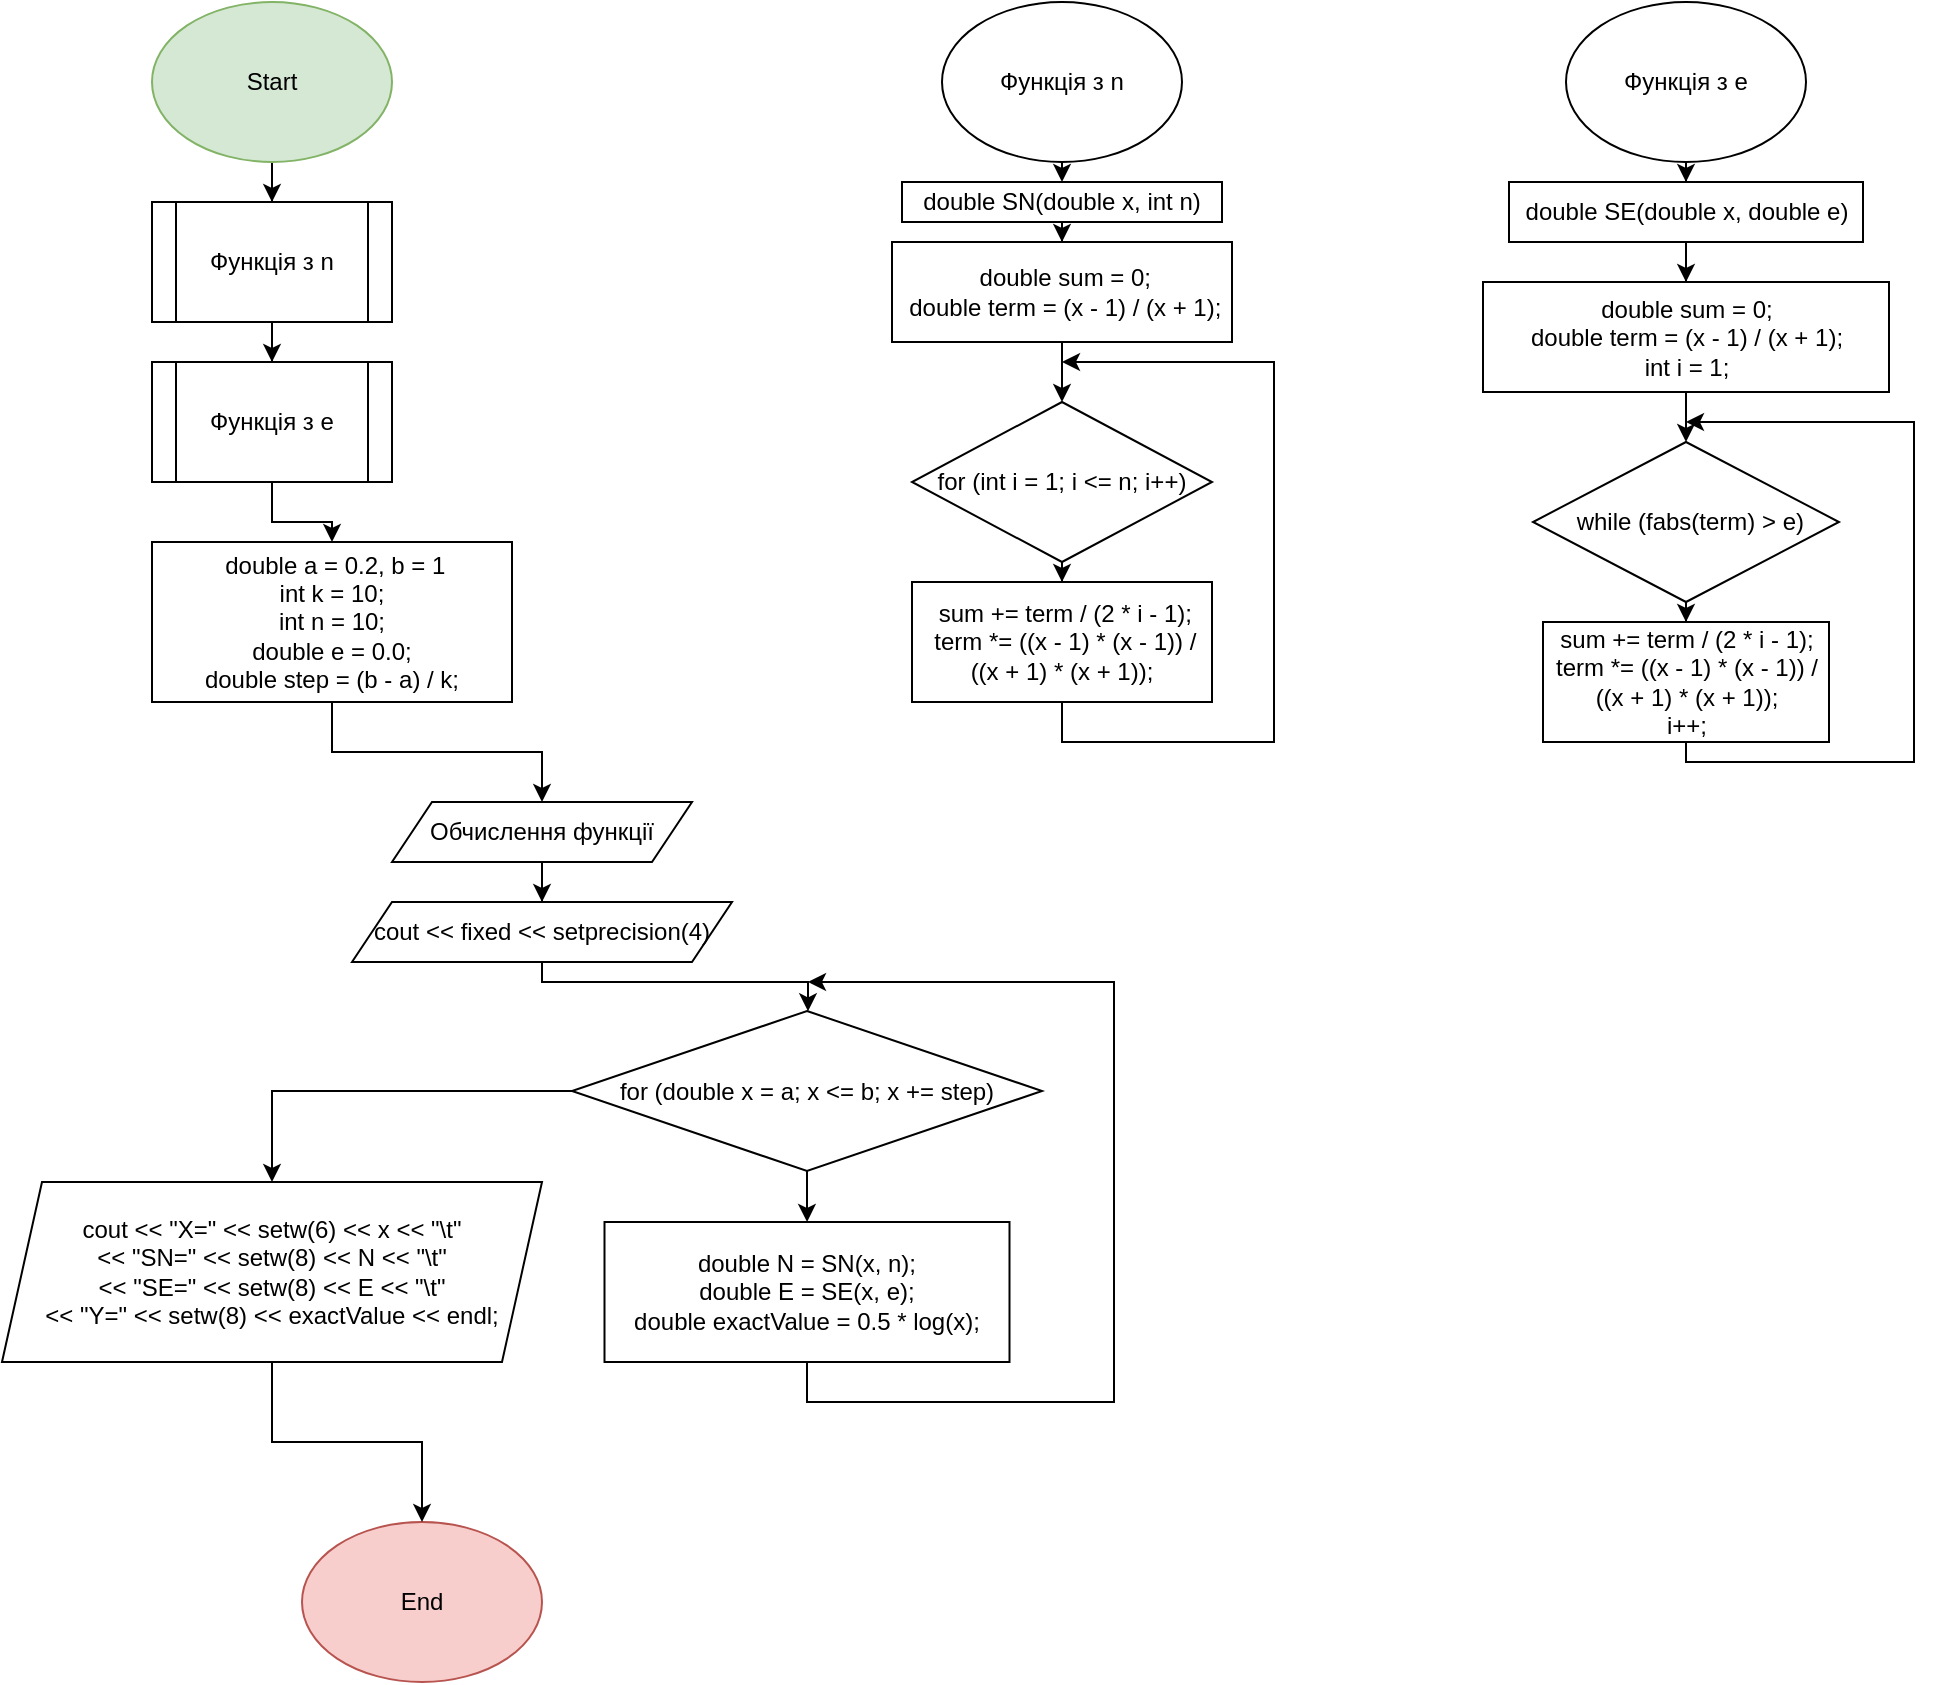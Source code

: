 <mxfile version="24.8.4">
  <diagram name="Страница — 1" id="s-Jh-jquGEub2cP8r44p">
    <mxGraphModel dx="2876" dy="1054" grid="0" gridSize="10" guides="1" tooltips="1" connect="1" arrows="1" fold="1" page="1" pageScale="1" pageWidth="827" pageHeight="1169" math="0" shadow="0">
      <root>
        <mxCell id="0" />
        <mxCell id="1" parent="0" />
        <mxCell id="2Jp_2XMDZToTsp9jalSi-3" value="" style="edgeStyle=orthogonalEdgeStyle;rounded=0;orthogonalLoop=1;jettySize=auto;html=1;" parent="1" source="2Jp_2XMDZToTsp9jalSi-1" target="2Jp_2XMDZToTsp9jalSi-2" edge="1">
          <mxGeometry relative="1" as="geometry" />
        </mxCell>
        <mxCell id="2Jp_2XMDZToTsp9jalSi-1" value="Start" style="ellipse;whiteSpace=wrap;html=1;fillColor=#d5e8d4;strokeColor=#82b366;" parent="1" vertex="1">
          <mxGeometry width="120" height="80" as="geometry" />
        </mxCell>
        <mxCell id="2Jp_2XMDZToTsp9jalSi-5" value="" style="edgeStyle=orthogonalEdgeStyle;rounded=0;orthogonalLoop=1;jettySize=auto;html=1;" parent="1" source="2Jp_2XMDZToTsp9jalSi-2" target="2Jp_2XMDZToTsp9jalSi-4" edge="1">
          <mxGeometry relative="1" as="geometry" />
        </mxCell>
        <mxCell id="2Jp_2XMDZToTsp9jalSi-2" value="Функція з n" style="shape=process;whiteSpace=wrap;html=1;backgroundOutline=1;" parent="1" vertex="1">
          <mxGeometry y="100" width="120" height="60" as="geometry" />
        </mxCell>
        <mxCell id="2Jp_2XMDZToTsp9jalSi-7" value="" style="edgeStyle=orthogonalEdgeStyle;rounded=0;orthogonalLoop=1;jettySize=auto;html=1;" parent="1" source="2Jp_2XMDZToTsp9jalSi-4" target="2Jp_2XMDZToTsp9jalSi-6" edge="1">
          <mxGeometry relative="1" as="geometry" />
        </mxCell>
        <mxCell id="2Jp_2XMDZToTsp9jalSi-4" value="Функція з e" style="shape=process;whiteSpace=wrap;html=1;backgroundOutline=1;" parent="1" vertex="1">
          <mxGeometry y="180" width="120" height="60" as="geometry" />
        </mxCell>
        <mxCell id="2Jp_2XMDZToTsp9jalSi-9" value="" style="edgeStyle=orthogonalEdgeStyle;rounded=0;orthogonalLoop=1;jettySize=auto;html=1;entryX=0.5;entryY=0;entryDx=0;entryDy=0;" parent="1" source="2Jp_2XMDZToTsp9jalSi-6" target="4Lt2NXuOOJUbZpbpZh6w-1" edge="1">
          <mxGeometry relative="1" as="geometry">
            <mxPoint x="180" y="390" as="targetPoint" />
          </mxGeometry>
        </mxCell>
        <mxCell id="2Jp_2XMDZToTsp9jalSi-6" value="&lt;div&gt;&amp;nbsp;double a = 0.2, b = 1&lt;/div&gt;&lt;div&gt;&lt;span style=&quot;background-color: initial;&quot;&gt;int k = 10;&lt;/span&gt;&lt;/div&gt;&lt;div&gt;&lt;span style=&quot;background-color: initial;&quot;&gt;int n = 10;&lt;/span&gt;&lt;/div&gt;&lt;div&gt;&lt;span style=&quot;background-color: initial;&quot;&gt;double e = 0.0;&lt;/span&gt;&lt;/div&gt;&lt;div&gt;&lt;span style=&quot;background-color: initial;&quot;&gt;double step = (b - a) / k;&lt;/span&gt;&lt;/div&gt;" style="whiteSpace=wrap;html=1;" parent="1" vertex="1">
          <mxGeometry y="270" width="180" height="80" as="geometry" />
        </mxCell>
        <mxCell id="2Jp_2XMDZToTsp9jalSi-18" value="End" style="ellipse;whiteSpace=wrap;html=1;fillColor=#f8cecc;strokeColor=#b85450;" parent="1" vertex="1">
          <mxGeometry x="75" y="760" width="120" height="80" as="geometry" />
        </mxCell>
        <mxCell id="2Jp_2XMDZToTsp9jalSi-22" style="edgeStyle=orthogonalEdgeStyle;rounded=0;orthogonalLoop=1;jettySize=auto;html=1;exitX=0.5;exitY=1;exitDx=0;exitDy=0;entryX=0.5;entryY=0;entryDx=0;entryDy=0;" parent="1" source="2Jp_2XMDZToTsp9jalSi-20" target="2Jp_2XMDZToTsp9jalSi-21" edge="1">
          <mxGeometry relative="1" as="geometry" />
        </mxCell>
        <mxCell id="2Jp_2XMDZToTsp9jalSi-20" value="Функція з n" style="ellipse;whiteSpace=wrap;html=1;" parent="1" vertex="1">
          <mxGeometry x="395" width="120" height="80" as="geometry" />
        </mxCell>
        <mxCell id="2Jp_2XMDZToTsp9jalSi-24" value="" style="edgeStyle=orthogonalEdgeStyle;rounded=0;orthogonalLoop=1;jettySize=auto;html=1;" parent="1" source="2Jp_2XMDZToTsp9jalSi-21" target="2Jp_2XMDZToTsp9jalSi-23" edge="1">
          <mxGeometry relative="1" as="geometry" />
        </mxCell>
        <mxCell id="2Jp_2XMDZToTsp9jalSi-21" value="double SN(double x, int n)" style="rounded=0;whiteSpace=wrap;html=1;" parent="1" vertex="1">
          <mxGeometry x="375" y="90" width="160" height="20" as="geometry" />
        </mxCell>
        <mxCell id="2Jp_2XMDZToTsp9jalSi-26" value="" style="edgeStyle=orthogonalEdgeStyle;rounded=0;orthogonalLoop=1;jettySize=auto;html=1;" parent="1" source="2Jp_2XMDZToTsp9jalSi-23" target="2Jp_2XMDZToTsp9jalSi-25" edge="1">
          <mxGeometry relative="1" as="geometry" />
        </mxCell>
        <mxCell id="2Jp_2XMDZToTsp9jalSi-23" value="&lt;div&gt;&amp;nbsp;double sum = 0;&lt;/div&gt;&lt;div&gt;&amp;nbsp;double term = (x - 1) / (x + 1);&lt;/div&gt;" style="whiteSpace=wrap;html=1;rounded=0;" parent="1" vertex="1">
          <mxGeometry x="370" y="120" width="170" height="50" as="geometry" />
        </mxCell>
        <mxCell id="2Jp_2XMDZToTsp9jalSi-28" value="" style="edgeStyle=orthogonalEdgeStyle;rounded=0;orthogonalLoop=1;jettySize=auto;html=1;" parent="1" source="2Jp_2XMDZToTsp9jalSi-25" target="2Jp_2XMDZToTsp9jalSi-27" edge="1">
          <mxGeometry relative="1" as="geometry" />
        </mxCell>
        <mxCell id="2Jp_2XMDZToTsp9jalSi-25" value="for (int i = 1; i &amp;lt;= n; i++)" style="rhombus;whiteSpace=wrap;html=1;" parent="1" vertex="1">
          <mxGeometry x="380" y="200" width="150" height="80" as="geometry" />
        </mxCell>
        <mxCell id="2Jp_2XMDZToTsp9jalSi-46" style="edgeStyle=orthogonalEdgeStyle;rounded=0;orthogonalLoop=1;jettySize=auto;html=1;exitX=0.5;exitY=1;exitDx=0;exitDy=0;" parent="1" source="2Jp_2XMDZToTsp9jalSi-27" edge="1">
          <mxGeometry relative="1" as="geometry">
            <mxPoint x="455" y="180" as="targetPoint" />
            <Array as="points">
              <mxPoint x="455" y="370" />
              <mxPoint x="561" y="370" />
              <mxPoint x="561" y="180" />
            </Array>
          </mxGeometry>
        </mxCell>
        <mxCell id="2Jp_2XMDZToTsp9jalSi-27" value="&lt;div&gt;&amp;nbsp;sum += term / (2 * i - 1);&lt;/div&gt;&lt;div&gt;&amp;nbsp;term *= ((x - 1) * (x - 1)) / ((x + 1) * (x + 1));&lt;/div&gt;" style="whiteSpace=wrap;html=1;" parent="1" vertex="1">
          <mxGeometry x="380" y="290" width="150" height="60" as="geometry" />
        </mxCell>
        <mxCell id="2Jp_2XMDZToTsp9jalSi-37" value="" style="edgeStyle=orthogonalEdgeStyle;rounded=0;orthogonalLoop=1;jettySize=auto;html=1;" parent="1" source="2Jp_2XMDZToTsp9jalSi-30" target="2Jp_2XMDZToTsp9jalSi-36" edge="1">
          <mxGeometry relative="1" as="geometry" />
        </mxCell>
        <mxCell id="2Jp_2XMDZToTsp9jalSi-30" value="Функція з e" style="ellipse;whiteSpace=wrap;html=1;" parent="1" vertex="1">
          <mxGeometry x="707" width="120" height="80" as="geometry" />
        </mxCell>
        <mxCell id="2Jp_2XMDZToTsp9jalSi-39" value="" style="edgeStyle=orthogonalEdgeStyle;rounded=0;orthogonalLoop=1;jettySize=auto;html=1;" parent="1" source="2Jp_2XMDZToTsp9jalSi-36" target="2Jp_2XMDZToTsp9jalSi-38" edge="1">
          <mxGeometry relative="1" as="geometry" />
        </mxCell>
        <mxCell id="2Jp_2XMDZToTsp9jalSi-36" value="double SE(double x, double e)" style="whiteSpace=wrap;html=1;" parent="1" vertex="1">
          <mxGeometry x="678.5" y="90" width="177" height="30" as="geometry" />
        </mxCell>
        <mxCell id="2Jp_2XMDZToTsp9jalSi-41" value="" style="edgeStyle=orthogonalEdgeStyle;rounded=0;orthogonalLoop=1;jettySize=auto;html=1;" parent="1" source="2Jp_2XMDZToTsp9jalSi-38" target="2Jp_2XMDZToTsp9jalSi-40" edge="1">
          <mxGeometry relative="1" as="geometry" />
        </mxCell>
        <mxCell id="2Jp_2XMDZToTsp9jalSi-38" value="&lt;div&gt;double sum = 0;&lt;/div&gt;&lt;div&gt;double term = (x - 1) / (x + 1);&lt;/div&gt;&lt;div&gt;int i = 1;&lt;/div&gt;" style="whiteSpace=wrap;html=1;" parent="1" vertex="1">
          <mxGeometry x="665.5" y="140" width="203" height="55" as="geometry" />
        </mxCell>
        <mxCell id="2Jp_2XMDZToTsp9jalSi-45" value="" style="edgeStyle=orthogonalEdgeStyle;rounded=0;orthogonalLoop=1;jettySize=auto;html=1;" parent="1" source="2Jp_2XMDZToTsp9jalSi-40" target="2Jp_2XMDZToTsp9jalSi-44" edge="1">
          <mxGeometry relative="1" as="geometry" />
        </mxCell>
        <mxCell id="2Jp_2XMDZToTsp9jalSi-40" value="&amp;nbsp;while (fabs(term) &amp;gt; e)" style="rhombus;whiteSpace=wrap;html=1;" parent="1" vertex="1">
          <mxGeometry x="690.5" y="220" width="153" height="80" as="geometry" />
        </mxCell>
        <mxCell id="2Jp_2XMDZToTsp9jalSi-47" style="edgeStyle=orthogonalEdgeStyle;rounded=0;orthogonalLoop=1;jettySize=auto;html=1;exitX=0.5;exitY=1;exitDx=0;exitDy=0;" parent="1" source="2Jp_2XMDZToTsp9jalSi-44" edge="1">
          <mxGeometry relative="1" as="geometry">
            <mxPoint x="767" y="210" as="targetPoint" />
            <Array as="points">
              <mxPoint x="767" y="380" />
              <mxPoint x="881" y="380" />
              <mxPoint x="881" y="210" />
              <mxPoint x="770" y="210" />
            </Array>
          </mxGeometry>
        </mxCell>
        <mxCell id="2Jp_2XMDZToTsp9jalSi-44" value="&lt;div&gt;sum += term / (2 * i - 1);&lt;/div&gt;&lt;div&gt;term *= ((x - 1) * (x - 1)) / ((x + 1) * (x + 1));&lt;/div&gt;&lt;div&gt;i++;&lt;/div&gt;" style="whiteSpace=wrap;html=1;" parent="1" vertex="1">
          <mxGeometry x="695.5" y="310" width="143" height="60" as="geometry" />
        </mxCell>
        <mxCell id="4Lt2NXuOOJUbZpbpZh6w-3" value="" style="edgeStyle=orthogonalEdgeStyle;rounded=0;orthogonalLoop=1;jettySize=auto;html=1;" parent="1" source="4Lt2NXuOOJUbZpbpZh6w-1" target="4Lt2NXuOOJUbZpbpZh6w-2" edge="1">
          <mxGeometry relative="1" as="geometry" />
        </mxCell>
        <mxCell id="4Lt2NXuOOJUbZpbpZh6w-1" value="Обчислення функції" style="shape=parallelogram;perimeter=parallelogramPerimeter;whiteSpace=wrap;html=1;fixedSize=1;" parent="1" vertex="1">
          <mxGeometry x="120" y="400" width="150" height="30" as="geometry" />
        </mxCell>
        <mxCell id="4Lt2NXuOOJUbZpbpZh6w-5" value="" style="edgeStyle=orthogonalEdgeStyle;rounded=0;orthogonalLoop=1;jettySize=auto;html=1;" parent="1" source="4Lt2NXuOOJUbZpbpZh6w-2" target="4Lt2NXuOOJUbZpbpZh6w-4" edge="1">
          <mxGeometry relative="1" as="geometry">
            <Array as="points">
              <mxPoint x="195" y="490" />
              <mxPoint x="328" y="490" />
            </Array>
          </mxGeometry>
        </mxCell>
        <mxCell id="4Lt2NXuOOJUbZpbpZh6w-2" value="cout &amp;lt;&amp;lt; fixed &amp;lt;&amp;lt; setprecision(4)" style="shape=parallelogram;perimeter=parallelogramPerimeter;whiteSpace=wrap;html=1;fixedSize=1;" parent="1" vertex="1">
          <mxGeometry x="100" y="450" width="190" height="30" as="geometry" />
        </mxCell>
        <mxCell id="4Lt2NXuOOJUbZpbpZh6w-7" value="" style="edgeStyle=orthogonalEdgeStyle;rounded=0;orthogonalLoop=1;jettySize=auto;html=1;" parent="1" source="4Lt2NXuOOJUbZpbpZh6w-4" target="4Lt2NXuOOJUbZpbpZh6w-6" edge="1">
          <mxGeometry relative="1" as="geometry" />
        </mxCell>
        <mxCell id="4Lt2NXuOOJUbZpbpZh6w-11" style="edgeStyle=orthogonalEdgeStyle;rounded=0;orthogonalLoop=1;jettySize=auto;html=1;exitX=0;exitY=0.5;exitDx=0;exitDy=0;entryX=0.5;entryY=0;entryDx=0;entryDy=0;" parent="1" source="4Lt2NXuOOJUbZpbpZh6w-4" target="4Lt2NXuOOJUbZpbpZh6w-10" edge="1">
          <mxGeometry relative="1" as="geometry" />
        </mxCell>
        <mxCell id="4Lt2NXuOOJUbZpbpZh6w-4" value="for (double x = a; x &amp;lt;= b; x += step)" style="rhombus;whiteSpace=wrap;html=1;" parent="1" vertex="1">
          <mxGeometry x="210" y="504.5" width="235" height="80" as="geometry" />
        </mxCell>
        <mxCell id="4Lt2NXuOOJUbZpbpZh6w-8" style="edgeStyle=orthogonalEdgeStyle;rounded=0;orthogonalLoop=1;jettySize=auto;html=1;exitX=0.5;exitY=1;exitDx=0;exitDy=0;" parent="1" source="4Lt2NXuOOJUbZpbpZh6w-6" edge="1">
          <mxGeometry relative="1" as="geometry">
            <mxPoint x="328" y="490" as="targetPoint" />
            <Array as="points">
              <mxPoint x="328" y="700" />
              <mxPoint x="481" y="700" />
            </Array>
          </mxGeometry>
        </mxCell>
        <mxCell id="4Lt2NXuOOJUbZpbpZh6w-6" value="&lt;div&gt;double N = SN(x, n);&lt;/div&gt;&lt;div&gt;double E = SE(x, e);&lt;/div&gt;&lt;div&gt;double exactValue = 0.5 * log(x);&lt;/div&gt;" style="whiteSpace=wrap;html=1;" parent="1" vertex="1">
          <mxGeometry x="226.25" y="610" width="202.5" height="70" as="geometry" />
        </mxCell>
        <mxCell id="4Lt2NXuOOJUbZpbpZh6w-12" style="edgeStyle=orthogonalEdgeStyle;rounded=0;orthogonalLoop=1;jettySize=auto;html=1;exitX=0.5;exitY=1;exitDx=0;exitDy=0;entryX=0.5;entryY=0;entryDx=0;entryDy=0;" parent="1" source="4Lt2NXuOOJUbZpbpZh6w-10" target="2Jp_2XMDZToTsp9jalSi-18" edge="1">
          <mxGeometry relative="1" as="geometry" />
        </mxCell>
        <mxCell id="4Lt2NXuOOJUbZpbpZh6w-10" value="&lt;div&gt;cout &amp;lt;&amp;lt; &quot;X=&quot; &amp;lt;&amp;lt; setw(6) &amp;lt;&amp;lt; x &amp;lt;&amp;lt; &quot;\t&quot;&lt;/div&gt;&lt;div&gt;&amp;lt;&amp;lt; &quot;SN=&quot; &amp;lt;&amp;lt; setw(8) &amp;lt;&amp;lt; N &amp;lt;&amp;lt; &quot;\t&quot;&lt;/div&gt;&lt;div&gt;&amp;lt;&amp;lt; &quot;SE=&quot; &amp;lt;&amp;lt; setw(8) &amp;lt;&amp;lt; E &amp;lt;&amp;lt; &quot;\t&quot;&lt;/div&gt;&lt;div&gt;&amp;lt;&amp;lt; &quot;Y=&quot; &amp;lt;&amp;lt; setw(8) &amp;lt;&amp;lt; exactValue &amp;lt;&amp;lt; endl;&lt;/div&gt;" style="shape=parallelogram;perimeter=parallelogramPerimeter;whiteSpace=wrap;html=1;fixedSize=1;" parent="1" vertex="1">
          <mxGeometry x="-75" y="590" width="270" height="90" as="geometry" />
        </mxCell>
      </root>
    </mxGraphModel>
  </diagram>
</mxfile>
